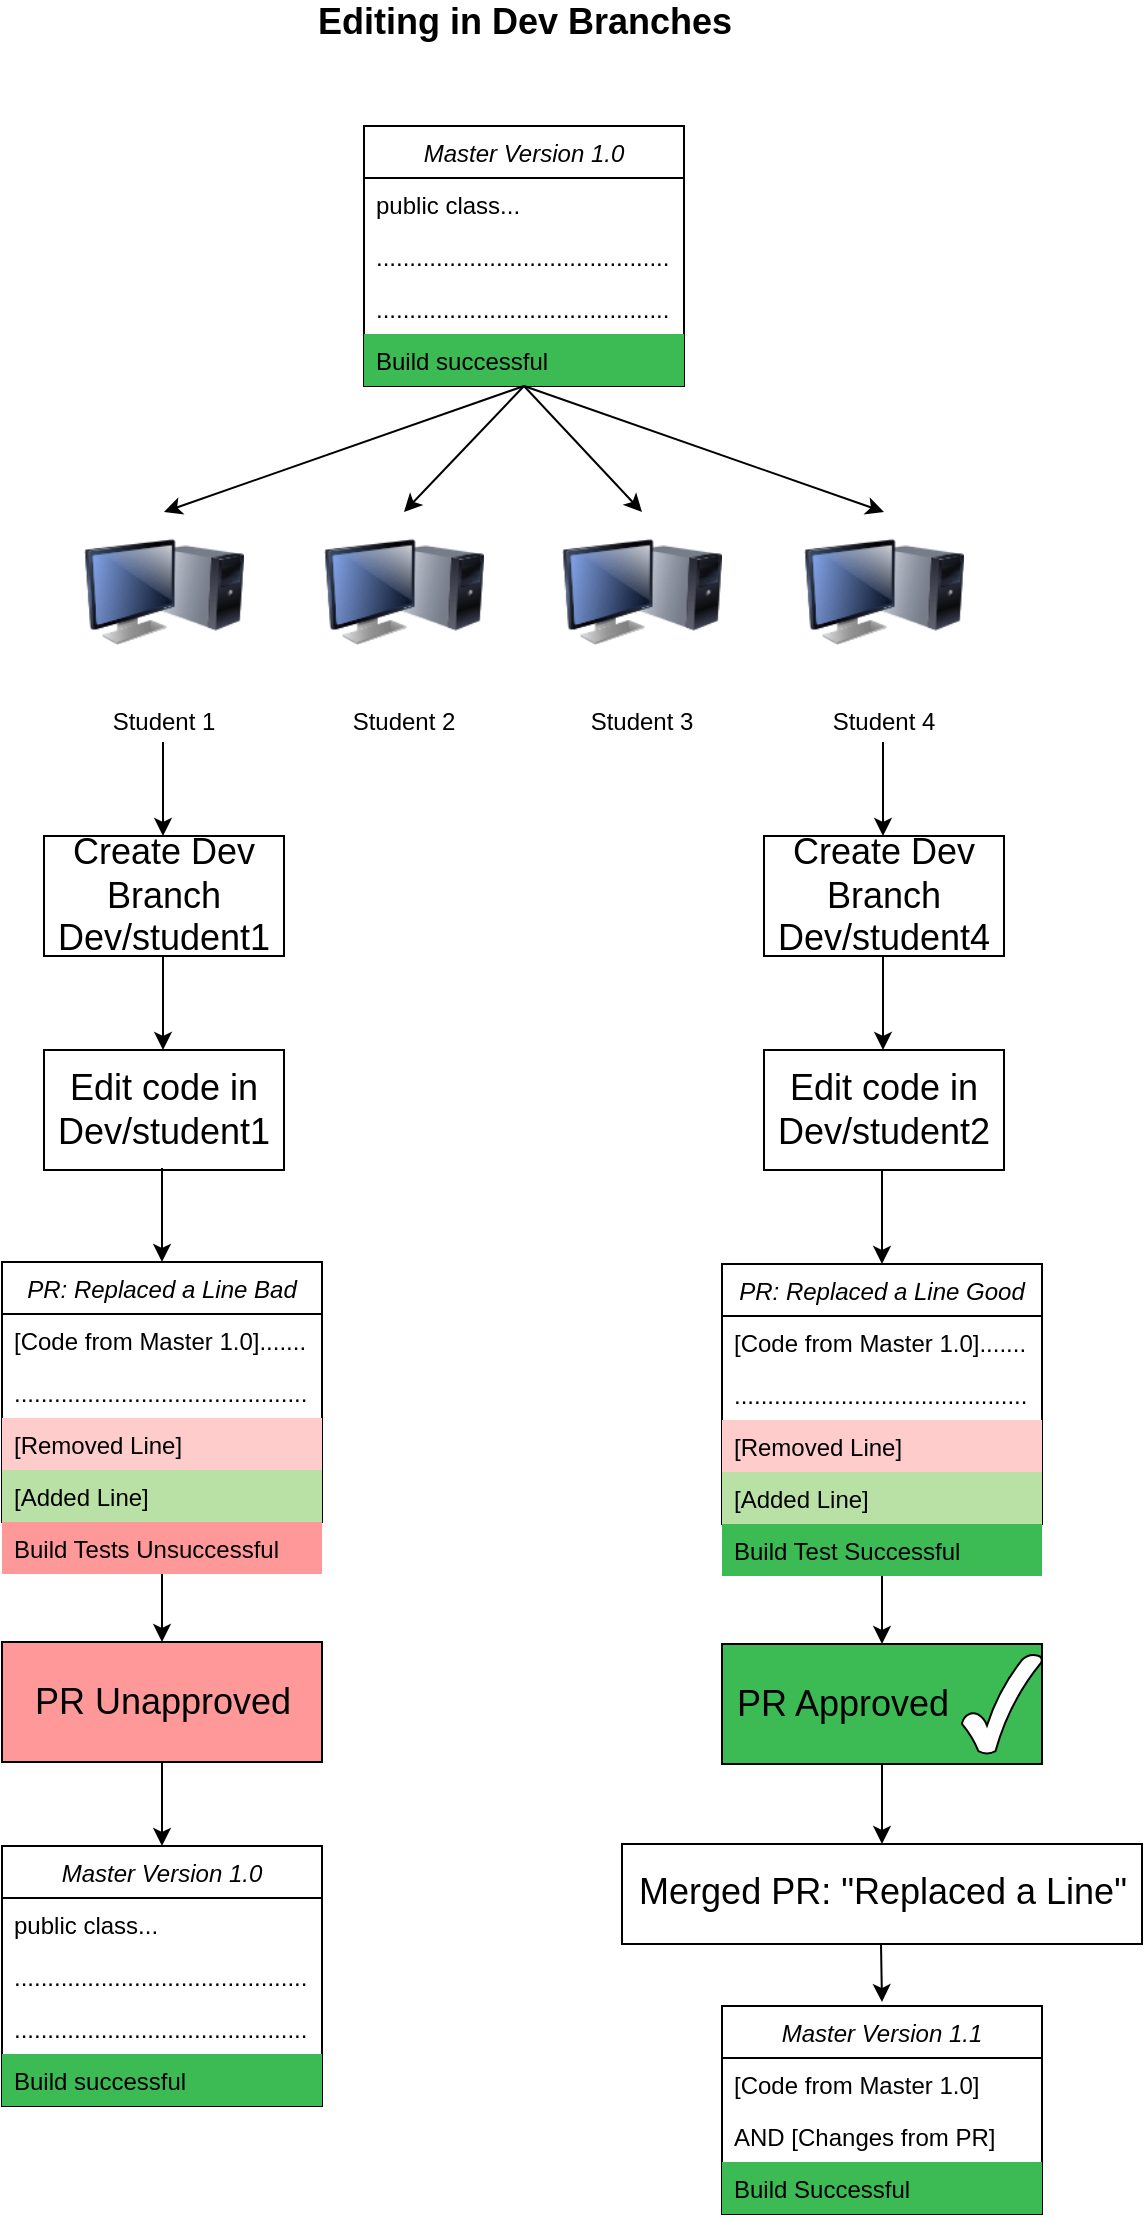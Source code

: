 <mxfile version="15.5.9" type="github" pages="2">
  <diagram id="C5RBs43oDa-KdzZeNtuy" name="Page-1">
    <mxGraphModel dx="1306" dy="673" grid="1" gridSize="10" guides="1" tooltips="1" connect="1" arrows="1" fold="1" page="1" pageScale="1" pageWidth="827" pageHeight="1169" math="0" shadow="0">
      <root>
        <mxCell id="WIyWlLk6GJQsqaUBKTNV-0" />
        <mxCell id="WIyWlLk6GJQsqaUBKTNV-1" parent="WIyWlLk6GJQsqaUBKTNV-0" />
        <mxCell id="5WkMsJCRMPGHcbdzD7bT-44" value="" style="rounded=0;whiteSpace=wrap;html=1;labelBackgroundColor=#3CBA54;fontSize=18;fillColor=#FFFFFF;align=center;" vertex="1" parent="WIyWlLk6GJQsqaUBKTNV-1">
          <mxGeometry x="439" y="951" width="260" height="50" as="geometry" />
        </mxCell>
        <mxCell id="zkfFHV4jXpPFQw0GAbJ--0" value="Master Version 1.0" style="swimlane;fontStyle=2;align=center;verticalAlign=top;childLayout=stackLayout;horizontal=1;startSize=26;horizontalStack=0;resizeParent=1;resizeLast=0;collapsible=1;marginBottom=0;rounded=0;shadow=0;strokeWidth=1;" parent="WIyWlLk6GJQsqaUBKTNV-1" vertex="1">
          <mxGeometry x="310" y="92" width="160" height="130" as="geometry">
            <mxRectangle x="230" y="140" width="160" height="26" as="alternateBounds" />
          </mxGeometry>
        </mxCell>
        <mxCell id="zkfFHV4jXpPFQw0GAbJ--1" value="public class..." style="text;align=left;verticalAlign=top;spacingLeft=4;spacingRight=4;overflow=hidden;rotatable=0;points=[[0,0.5],[1,0.5]];portConstraint=eastwest;" parent="zkfFHV4jXpPFQw0GAbJ--0" vertex="1">
          <mxGeometry y="26" width="160" height="26" as="geometry" />
        </mxCell>
        <mxCell id="zkfFHV4jXpPFQw0GAbJ--2" value="............................................ " style="text;align=left;verticalAlign=top;spacingLeft=4;spacingRight=4;overflow=hidden;rotatable=0;points=[[0,0.5],[1,0.5]];portConstraint=eastwest;rounded=0;shadow=0;html=0;" parent="zkfFHV4jXpPFQw0GAbJ--0" vertex="1">
          <mxGeometry y="52" width="160" height="26" as="geometry" />
        </mxCell>
        <mxCell id="zkfFHV4jXpPFQw0GAbJ--3" value="............................................ " style="text;align=left;verticalAlign=top;spacingLeft=4;spacingRight=4;overflow=hidden;rotatable=0;points=[[0,0.5],[1,0.5]];portConstraint=eastwest;rounded=0;shadow=0;html=0;" parent="zkfFHV4jXpPFQw0GAbJ--0" vertex="1">
          <mxGeometry y="78" width="160" height="26" as="geometry" />
        </mxCell>
        <mxCell id="zkfFHV4jXpPFQw0GAbJ--5" value="Build successful" style="text;align=left;verticalAlign=top;spacingLeft=4;spacingRight=4;overflow=hidden;rotatable=0;points=[[0,0.5],[1,0.5]];portConstraint=eastwest;labelBackgroundColor=#3CBA54;fillColor=#3CBA54;" parent="zkfFHV4jXpPFQw0GAbJ--0" vertex="1">
          <mxGeometry y="104" width="160" height="26" as="geometry" />
        </mxCell>
        <mxCell id="5WkMsJCRMPGHcbdzD7bT-6" value="" style="image;html=1;image=img/lib/clip_art/computers/Monitor_Tower_128x128.png" vertex="1" parent="WIyWlLk6GJQsqaUBKTNV-1">
          <mxGeometry x="170" y="285" width="80" height="80" as="geometry" />
        </mxCell>
        <mxCell id="5WkMsJCRMPGHcbdzD7bT-7" value="" style="image;html=1;image=img/lib/clip_art/computers/Monitor_Tower_128x128.png" vertex="1" parent="WIyWlLk6GJQsqaUBKTNV-1">
          <mxGeometry x="290" y="285" width="80" height="80" as="geometry" />
        </mxCell>
        <mxCell id="5WkMsJCRMPGHcbdzD7bT-8" value="" style="image;html=1;image=img/lib/clip_art/computers/Monitor_Tower_128x128.png" vertex="1" parent="WIyWlLk6GJQsqaUBKTNV-1">
          <mxGeometry x="409" y="285" width="80" height="80" as="geometry" />
        </mxCell>
        <mxCell id="5WkMsJCRMPGHcbdzD7bT-9" value="" style="image;html=1;image=img/lib/clip_art/computers/Monitor_Tower_128x128.png" vertex="1" parent="WIyWlLk6GJQsqaUBKTNV-1">
          <mxGeometry x="530" y="285" width="80" height="80" as="geometry" />
        </mxCell>
        <mxCell id="5WkMsJCRMPGHcbdzD7bT-10" value="Student 1" style="text;html=1;strokeColor=none;fillColor=none;align=center;verticalAlign=middle;whiteSpace=wrap;rounded=0;" vertex="1" parent="WIyWlLk6GJQsqaUBKTNV-1">
          <mxGeometry x="180" y="375" width="60" height="30" as="geometry" />
        </mxCell>
        <mxCell id="5WkMsJCRMPGHcbdzD7bT-11" value="Student 2" style="text;html=1;strokeColor=none;fillColor=none;align=center;verticalAlign=middle;whiteSpace=wrap;rounded=0;" vertex="1" parent="WIyWlLk6GJQsqaUBKTNV-1">
          <mxGeometry x="300" y="375" width="60" height="30" as="geometry" />
        </mxCell>
        <mxCell id="5WkMsJCRMPGHcbdzD7bT-12" value="Student 3" style="text;html=1;strokeColor=none;fillColor=none;align=center;verticalAlign=middle;whiteSpace=wrap;rounded=0;" vertex="1" parent="WIyWlLk6GJQsqaUBKTNV-1">
          <mxGeometry x="419" y="375" width="60" height="30" as="geometry" />
        </mxCell>
        <mxCell id="5WkMsJCRMPGHcbdzD7bT-13" value="Student 4" style="text;html=1;strokeColor=none;fillColor=none;align=center;verticalAlign=middle;whiteSpace=wrap;rounded=0;" vertex="1" parent="WIyWlLk6GJQsqaUBKTNV-1">
          <mxGeometry x="540" y="375" width="60" height="30" as="geometry" />
        </mxCell>
        <mxCell id="5WkMsJCRMPGHcbdzD7bT-14" value="&lt;font style=&quot;font-size: 18px&quot;&gt;&lt;b&gt;Editing in Dev Branches&lt;/b&gt;&lt;/font&gt;" style="text;html=1;align=center;verticalAlign=middle;resizable=0;points=[];autosize=1;strokeColor=none;fillColor=none;" vertex="1" parent="WIyWlLk6GJQsqaUBKTNV-1">
          <mxGeometry x="280" y="30" width="220" height="20" as="geometry" />
        </mxCell>
        <mxCell id="5WkMsJCRMPGHcbdzD7bT-15" value="" style="endArrow=classic;html=1;rounded=0;fontSize=18;entryX=0.5;entryY=0;entryDx=0;entryDy=0;" edge="1" parent="WIyWlLk6GJQsqaUBKTNV-1" target="5WkMsJCRMPGHcbdzD7bT-6">
          <mxGeometry width="50" height="50" relative="1" as="geometry">
            <mxPoint x="390" y="222" as="sourcePoint" />
            <mxPoint x="250" y="272" as="targetPoint" />
          </mxGeometry>
        </mxCell>
        <mxCell id="5WkMsJCRMPGHcbdzD7bT-16" value="" style="endArrow=classic;html=1;rounded=0;fontSize=18;entryX=0.5;entryY=0;entryDx=0;entryDy=0;" edge="1" parent="WIyWlLk6GJQsqaUBKTNV-1" target="5WkMsJCRMPGHcbdzD7bT-7">
          <mxGeometry width="50" height="50" relative="1" as="geometry">
            <mxPoint x="390" y="222" as="sourcePoint" />
            <mxPoint x="220" y="352" as="targetPoint" />
          </mxGeometry>
        </mxCell>
        <mxCell id="5WkMsJCRMPGHcbdzD7bT-17" value="" style="endArrow=classic;html=1;rounded=0;fontSize=18;entryX=0.5;entryY=0;entryDx=0;entryDy=0;" edge="1" parent="WIyWlLk6GJQsqaUBKTNV-1" target="5WkMsJCRMPGHcbdzD7bT-8">
          <mxGeometry width="50" height="50" relative="1" as="geometry">
            <mxPoint x="390" y="222" as="sourcePoint" />
            <mxPoint x="230" y="362" as="targetPoint" />
          </mxGeometry>
        </mxCell>
        <mxCell id="5WkMsJCRMPGHcbdzD7bT-18" value="" style="endArrow=classic;html=1;rounded=0;fontSize=18;entryX=0.5;entryY=0;entryDx=0;entryDy=0;" edge="1" parent="WIyWlLk6GJQsqaUBKTNV-1" target="5WkMsJCRMPGHcbdzD7bT-9">
          <mxGeometry width="50" height="50" relative="1" as="geometry">
            <mxPoint x="390" y="222" as="sourcePoint" />
            <mxPoint x="240" y="372" as="targetPoint" />
          </mxGeometry>
        </mxCell>
        <mxCell id="5WkMsJCRMPGHcbdzD7bT-19" value="PR: Replaced a Line Good" style="swimlane;fontStyle=2;align=center;verticalAlign=top;childLayout=stackLayout;horizontal=1;startSize=26;horizontalStack=0;resizeParent=1;resizeLast=0;collapsible=1;marginBottom=0;rounded=0;shadow=0;strokeWidth=1;" vertex="1" parent="WIyWlLk6GJQsqaUBKTNV-1">
          <mxGeometry x="489" y="661" width="160" height="130" as="geometry">
            <mxRectangle x="230" y="140" width="160" height="26" as="alternateBounds" />
          </mxGeometry>
        </mxCell>
        <mxCell id="5WkMsJCRMPGHcbdzD7bT-20" value="[Code from Master 1.0]......." style="text;align=left;verticalAlign=top;spacingLeft=4;spacingRight=4;overflow=hidden;rotatable=0;points=[[0,0.5],[1,0.5]];portConstraint=eastwest;" vertex="1" parent="5WkMsJCRMPGHcbdzD7bT-19">
          <mxGeometry y="26" width="160" height="26" as="geometry" />
        </mxCell>
        <mxCell id="5WkMsJCRMPGHcbdzD7bT-21" value="............................................ " style="text;align=left;verticalAlign=top;spacingLeft=4;spacingRight=4;overflow=hidden;rotatable=0;points=[[0,0.5],[1,0.5]];portConstraint=eastwest;rounded=0;shadow=0;html=0;" vertex="1" parent="5WkMsJCRMPGHcbdzD7bT-19">
          <mxGeometry y="52" width="160" height="26" as="geometry" />
        </mxCell>
        <mxCell id="5WkMsJCRMPGHcbdzD7bT-22" value="[Removed Line]" style="text;align=left;verticalAlign=top;spacingLeft=4;spacingRight=4;overflow=hidden;rotatable=0;points=[[0,0.5],[1,0.5]];portConstraint=eastwest;rounded=0;shadow=0;html=0;fillColor=#FFCCCC;" vertex="1" parent="5WkMsJCRMPGHcbdzD7bT-19">
          <mxGeometry y="78" width="160" height="26" as="geometry" />
        </mxCell>
        <mxCell id="5WkMsJCRMPGHcbdzD7bT-24" value="[Added Line]" style="text;align=left;verticalAlign=top;spacingLeft=4;spacingRight=4;overflow=hidden;rotatable=0;points=[[0,0.5],[1,0.5]];portConstraint=eastwest;rounded=0;shadow=0;html=0;fillColor=#B9E0A5;" vertex="1" parent="5WkMsJCRMPGHcbdzD7bT-19">
          <mxGeometry y="104" width="160" height="26" as="geometry" />
        </mxCell>
        <mxCell id="5WkMsJCRMPGHcbdzD7bT-25" value="" style="rounded=0;whiteSpace=wrap;html=1;labelBackgroundColor=#3CBA54;fontSize=18;fillColor=#3CBA54;align=center;" vertex="1" parent="WIyWlLk6GJQsqaUBKTNV-1">
          <mxGeometry x="489" y="851" width="160" height="60" as="geometry" />
        </mxCell>
        <mxCell id="5WkMsJCRMPGHcbdzD7bT-26" value="PR Approved" style="text;html=1;align=center;verticalAlign=middle;resizable=0;points=[];autosize=1;strokeColor=none;fillColor=none;fontSize=18;" vertex="1" parent="WIyWlLk6GJQsqaUBKTNV-1">
          <mxGeometry x="489" y="866" width="120" height="30" as="geometry" />
        </mxCell>
        <mxCell id="5WkMsJCRMPGHcbdzD7bT-27" value="" style="verticalLabelPosition=bottom;verticalAlign=top;html=1;shape=mxgraph.basic.tick;labelBackgroundColor=#3CBA54;fontSize=18;fillColor=#FFFFFF;" vertex="1" parent="WIyWlLk6GJQsqaUBKTNV-1">
          <mxGeometry x="609" y="856" width="40" height="50" as="geometry" />
        </mxCell>
        <mxCell id="5WkMsJCRMPGHcbdzD7bT-28" value="" style="endArrow=classic;html=1;rounded=0;fontSize=18;" edge="1" parent="WIyWlLk6GJQsqaUBKTNV-1" source="5WkMsJCRMPGHcbdzD7bT-23">
          <mxGeometry width="50" height="50" relative="1" as="geometry">
            <mxPoint x="389" y="801" as="sourcePoint" />
            <mxPoint x="569" y="851" as="targetPoint" />
          </mxGeometry>
        </mxCell>
        <mxCell id="5WkMsJCRMPGHcbdzD7bT-23" value="Build Test Successful" style="text;align=left;verticalAlign=top;spacingLeft=4;spacingRight=4;overflow=hidden;rotatable=0;points=[[0,0.5],[1,0.5]];portConstraint=eastwest;labelBackgroundColor=#3CBA54;fillColor=#3CBA54;" vertex="1" parent="WIyWlLk6GJQsqaUBKTNV-1">
          <mxGeometry x="489" y="791" width="160" height="26" as="geometry" />
        </mxCell>
        <mxCell id="5WkMsJCRMPGHcbdzD7bT-29" value="" style="endArrow=classic;html=1;rounded=0;fontSize=18;entryX=0.5;entryY=0;entryDx=0;entryDy=0;exitX=0.5;exitY=1;exitDx=0;exitDy=0;" edge="1" parent="WIyWlLk6GJQsqaUBKTNV-1" target="5WkMsJCRMPGHcbdzD7bT-19">
          <mxGeometry width="50" height="50" relative="1" as="geometry">
            <mxPoint x="569" y="614" as="sourcePoint" />
            <mxPoint x="589" y="571" as="targetPoint" />
          </mxGeometry>
        </mxCell>
        <mxCell id="5WkMsJCRMPGHcbdzD7bT-36" value="" style="endArrow=classic;html=1;rounded=0;fontSize=18;exitX=0.5;exitY=1;exitDx=0;exitDy=0;" edge="1" parent="WIyWlLk6GJQsqaUBKTNV-1" source="5WkMsJCRMPGHcbdzD7bT-25">
          <mxGeometry width="50" height="50" relative="1" as="geometry">
            <mxPoint x="579" y="827" as="sourcePoint" />
            <mxPoint x="569" y="951" as="targetPoint" />
          </mxGeometry>
        </mxCell>
        <mxCell id="5WkMsJCRMPGHcbdzD7bT-37" value="Master Version 1.1" style="swimlane;fontStyle=2;align=center;verticalAlign=top;childLayout=stackLayout;horizontal=1;startSize=26;horizontalStack=0;resizeParent=1;resizeLast=0;collapsible=1;marginBottom=0;rounded=0;shadow=0;strokeWidth=1;" vertex="1" parent="WIyWlLk6GJQsqaUBKTNV-1">
          <mxGeometry x="489" y="1032" width="160" height="104" as="geometry">
            <mxRectangle x="230" y="140" width="160" height="26" as="alternateBounds" />
          </mxGeometry>
        </mxCell>
        <mxCell id="5WkMsJCRMPGHcbdzD7bT-38" value="[Code from Master 1.0]" style="text;align=left;verticalAlign=top;spacingLeft=4;spacingRight=4;overflow=hidden;rotatable=0;points=[[0,0.5],[1,0.5]];portConstraint=eastwest;" vertex="1" parent="5WkMsJCRMPGHcbdzD7bT-37">
          <mxGeometry y="26" width="160" height="26" as="geometry" />
        </mxCell>
        <mxCell id="5WkMsJCRMPGHcbdzD7bT-39" value="AND [Changes from PR]" style="text;align=left;verticalAlign=top;spacingLeft=4;spacingRight=4;overflow=hidden;rotatable=0;points=[[0,0.5],[1,0.5]];portConstraint=eastwest;rounded=0;shadow=0;html=0;" vertex="1" parent="5WkMsJCRMPGHcbdzD7bT-37">
          <mxGeometry y="52" width="160" height="26" as="geometry" />
        </mxCell>
        <mxCell id="5WkMsJCRMPGHcbdzD7bT-42" value="Build Successful" style="text;align=left;verticalAlign=top;spacingLeft=4;spacingRight=4;overflow=hidden;rotatable=0;points=[[0,0.5],[1,0.5]];portConstraint=eastwest;labelBackgroundColor=#3CBA54;fillColor=#3CBA54;" vertex="1" parent="5WkMsJCRMPGHcbdzD7bT-37">
          <mxGeometry y="78" width="160" height="26" as="geometry" />
        </mxCell>
        <mxCell id="5WkMsJCRMPGHcbdzD7bT-43" value="Merged PR: &quot;Replaced a Line&quot;" style="text;html=1;align=center;verticalAlign=middle;resizable=0;points=[];autosize=1;strokeColor=none;fillColor=none;fontSize=18;" vertex="1" parent="WIyWlLk6GJQsqaUBKTNV-1">
          <mxGeometry x="439" y="960" width="260" height="30" as="geometry" />
        </mxCell>
        <mxCell id="5WkMsJCRMPGHcbdzD7bT-45" value="" style="endArrow=classic;html=1;rounded=0;fontSize=18;exitX=0.5;exitY=1;exitDx=0;exitDy=0;" edge="1" parent="WIyWlLk6GJQsqaUBKTNV-1">
          <mxGeometry width="50" height="50" relative="1" as="geometry">
            <mxPoint x="568.5" y="1001" as="sourcePoint" />
            <mxPoint x="569" y="1030" as="targetPoint" />
          </mxGeometry>
        </mxCell>
        <mxCell id="5WkMsJCRMPGHcbdzD7bT-71" value="PR: Replaced a Line Bad" style="swimlane;fontStyle=2;align=center;verticalAlign=top;childLayout=stackLayout;horizontal=1;startSize=26;horizontalStack=0;resizeParent=1;resizeLast=0;collapsible=1;marginBottom=0;rounded=0;shadow=0;strokeWidth=1;" vertex="1" parent="WIyWlLk6GJQsqaUBKTNV-1">
          <mxGeometry x="129" y="660" width="160" height="130" as="geometry">
            <mxRectangle x="230" y="140" width="160" height="26" as="alternateBounds" />
          </mxGeometry>
        </mxCell>
        <mxCell id="5WkMsJCRMPGHcbdzD7bT-72" value="[Code from Master 1.0]......." style="text;align=left;verticalAlign=top;spacingLeft=4;spacingRight=4;overflow=hidden;rotatable=0;points=[[0,0.5],[1,0.5]];portConstraint=eastwest;" vertex="1" parent="5WkMsJCRMPGHcbdzD7bT-71">
          <mxGeometry y="26" width="160" height="26" as="geometry" />
        </mxCell>
        <mxCell id="5WkMsJCRMPGHcbdzD7bT-73" value="............................................ " style="text;align=left;verticalAlign=top;spacingLeft=4;spacingRight=4;overflow=hidden;rotatable=0;points=[[0,0.5],[1,0.5]];portConstraint=eastwest;rounded=0;shadow=0;html=0;" vertex="1" parent="5WkMsJCRMPGHcbdzD7bT-71">
          <mxGeometry y="52" width="160" height="26" as="geometry" />
        </mxCell>
        <mxCell id="5WkMsJCRMPGHcbdzD7bT-74" value="[Removed Line]" style="text;align=left;verticalAlign=top;spacingLeft=4;spacingRight=4;overflow=hidden;rotatable=0;points=[[0,0.5],[1,0.5]];portConstraint=eastwest;rounded=0;shadow=0;html=0;fillColor=#FFCCCC;" vertex="1" parent="5WkMsJCRMPGHcbdzD7bT-71">
          <mxGeometry y="78" width="160" height="26" as="geometry" />
        </mxCell>
        <mxCell id="5WkMsJCRMPGHcbdzD7bT-75" value="[Added Line]" style="text;align=left;verticalAlign=top;spacingLeft=4;spacingRight=4;overflow=hidden;rotatable=0;points=[[0,0.5],[1,0.5]];portConstraint=eastwest;rounded=0;shadow=0;html=0;fillColor=#B9E0A5;" vertex="1" parent="5WkMsJCRMPGHcbdzD7bT-71">
          <mxGeometry y="104" width="160" height="26" as="geometry" />
        </mxCell>
        <mxCell id="5WkMsJCRMPGHcbdzD7bT-76" value="" style="rounded=0;whiteSpace=wrap;html=1;labelBackgroundColor=#3CBA54;fontSize=18;fillColor=#FF9999;align=center;" vertex="1" parent="WIyWlLk6GJQsqaUBKTNV-1">
          <mxGeometry x="129" y="850" width="160" height="60" as="geometry" />
        </mxCell>
        <mxCell id="5WkMsJCRMPGHcbdzD7bT-77" value="PR Unapproved" style="text;html=1;align=center;verticalAlign=middle;resizable=0;points=[];autosize=1;strokeColor=none;fillColor=none;fontSize=18;" vertex="1" parent="WIyWlLk6GJQsqaUBKTNV-1">
          <mxGeometry x="139" y="865" width="140" height="30" as="geometry" />
        </mxCell>
        <mxCell id="5WkMsJCRMPGHcbdzD7bT-79" value="" style="endArrow=classic;html=1;rounded=0;fontSize=18;" edge="1" parent="WIyWlLk6GJQsqaUBKTNV-1" source="5WkMsJCRMPGHcbdzD7bT-80">
          <mxGeometry width="50" height="50" relative="1" as="geometry">
            <mxPoint x="29" y="800" as="sourcePoint" />
            <mxPoint x="209" y="850" as="targetPoint" />
          </mxGeometry>
        </mxCell>
        <mxCell id="5WkMsJCRMPGHcbdzD7bT-80" value="Build Tests Unsuccessful" style="text;align=left;verticalAlign=top;spacingLeft=4;spacingRight=4;overflow=hidden;rotatable=0;points=[[0,0.5],[1,0.5]];portConstraint=eastwest;labelBackgroundColor=none;fillColor=#FF9999;" vertex="1" parent="WIyWlLk6GJQsqaUBKTNV-1">
          <mxGeometry x="129" y="790" width="160" height="26" as="geometry" />
        </mxCell>
        <mxCell id="5WkMsJCRMPGHcbdzD7bT-81" value="" style="endArrow=classic;html=1;rounded=0;fontSize=18;entryX=0.5;entryY=0;entryDx=0;entryDy=0;exitX=0.5;exitY=1;exitDx=0;exitDy=0;" edge="1" parent="WIyWlLk6GJQsqaUBKTNV-1" target="5WkMsJCRMPGHcbdzD7bT-71">
          <mxGeometry width="50" height="50" relative="1" as="geometry">
            <mxPoint x="209" y="613" as="sourcePoint" />
            <mxPoint x="229" y="570" as="targetPoint" />
          </mxGeometry>
        </mxCell>
        <mxCell id="npF4ns9_Ucy22MgQyTXl-0" value="Create Dev Branch Dev/student1" style="rounded=0;whiteSpace=wrap;html=1;labelBackgroundColor=none;fontSize=18;fillColor=none;align=center;" vertex="1" parent="WIyWlLk6GJQsqaUBKTNV-1">
          <mxGeometry x="150" y="447" width="120" height="60" as="geometry" />
        </mxCell>
        <mxCell id="npF4ns9_Ucy22MgQyTXl-1" value="" style="endArrow=classic;html=1;rounded=0;fontSize=18;entryX=0.5;entryY=0;entryDx=0;entryDy=0;exitX=0.5;exitY=1;exitDx=0;exitDy=0;" edge="1" parent="WIyWlLk6GJQsqaUBKTNV-1">
          <mxGeometry width="50" height="50" relative="1" as="geometry">
            <mxPoint x="209.5" y="400" as="sourcePoint" />
            <mxPoint x="209.5" y="447" as="targetPoint" />
          </mxGeometry>
        </mxCell>
        <mxCell id="npF4ns9_Ucy22MgQyTXl-2" value="Create Dev Branch Dev/student4" style="rounded=0;whiteSpace=wrap;html=1;labelBackgroundColor=none;fontSize=18;fillColor=none;align=center;" vertex="1" parent="WIyWlLk6GJQsqaUBKTNV-1">
          <mxGeometry x="510" y="447" width="120" height="60" as="geometry" />
        </mxCell>
        <mxCell id="npF4ns9_Ucy22MgQyTXl-3" value="" style="endArrow=classic;html=1;rounded=0;fontSize=18;entryX=0.5;entryY=0;entryDx=0;entryDy=0;exitX=0.5;exitY=1;exitDx=0;exitDy=0;" edge="1" parent="WIyWlLk6GJQsqaUBKTNV-1">
          <mxGeometry width="50" height="50" relative="1" as="geometry">
            <mxPoint x="569.5" y="400" as="sourcePoint" />
            <mxPoint x="569.5" y="447" as="targetPoint" />
          </mxGeometry>
        </mxCell>
        <mxCell id="npF4ns9_Ucy22MgQyTXl-4" value="Edit code in Dev/student1" style="rounded=0;whiteSpace=wrap;html=1;labelBackgroundColor=none;fontSize=18;fillColor=none;align=center;" vertex="1" parent="WIyWlLk6GJQsqaUBKTNV-1">
          <mxGeometry x="150" y="554" width="120" height="60" as="geometry" />
        </mxCell>
        <mxCell id="npF4ns9_Ucy22MgQyTXl-5" value="" style="endArrow=classic;html=1;rounded=0;fontSize=18;entryX=0.5;entryY=0;entryDx=0;entryDy=0;exitX=0.5;exitY=1;exitDx=0;exitDy=0;" edge="1" parent="WIyWlLk6GJQsqaUBKTNV-1">
          <mxGeometry width="50" height="50" relative="1" as="geometry">
            <mxPoint x="209.5" y="507" as="sourcePoint" />
            <mxPoint x="209.5" y="554" as="targetPoint" />
          </mxGeometry>
        </mxCell>
        <mxCell id="npF4ns9_Ucy22MgQyTXl-6" value="Edit code in Dev/student2" style="rounded=0;whiteSpace=wrap;html=1;labelBackgroundColor=none;fontSize=18;fillColor=none;align=center;" vertex="1" parent="WIyWlLk6GJQsqaUBKTNV-1">
          <mxGeometry x="510" y="554" width="120" height="60" as="geometry" />
        </mxCell>
        <mxCell id="npF4ns9_Ucy22MgQyTXl-7" value="" style="endArrow=classic;html=1;rounded=0;fontSize=18;entryX=0.5;entryY=0;entryDx=0;entryDy=0;exitX=0.5;exitY=1;exitDx=0;exitDy=0;" edge="1" parent="WIyWlLk6GJQsqaUBKTNV-1">
          <mxGeometry width="50" height="50" relative="1" as="geometry">
            <mxPoint x="569.5" y="507" as="sourcePoint" />
            <mxPoint x="569.5" y="554" as="targetPoint" />
          </mxGeometry>
        </mxCell>
        <mxCell id="npF4ns9_Ucy22MgQyTXl-8" value="Master Version 1.0" style="swimlane;fontStyle=2;align=center;verticalAlign=top;childLayout=stackLayout;horizontal=1;startSize=26;horizontalStack=0;resizeParent=1;resizeLast=0;collapsible=1;marginBottom=0;rounded=0;shadow=0;strokeWidth=1;" vertex="1" parent="WIyWlLk6GJQsqaUBKTNV-1">
          <mxGeometry x="129" y="952" width="160" height="130" as="geometry">
            <mxRectangle x="230" y="140" width="160" height="26" as="alternateBounds" />
          </mxGeometry>
        </mxCell>
        <mxCell id="npF4ns9_Ucy22MgQyTXl-9" value="public class..." style="text;align=left;verticalAlign=top;spacingLeft=4;spacingRight=4;overflow=hidden;rotatable=0;points=[[0,0.5],[1,0.5]];portConstraint=eastwest;" vertex="1" parent="npF4ns9_Ucy22MgQyTXl-8">
          <mxGeometry y="26" width="160" height="26" as="geometry" />
        </mxCell>
        <mxCell id="npF4ns9_Ucy22MgQyTXl-10" value="............................................ " style="text;align=left;verticalAlign=top;spacingLeft=4;spacingRight=4;overflow=hidden;rotatable=0;points=[[0,0.5],[1,0.5]];portConstraint=eastwest;rounded=0;shadow=0;html=0;" vertex="1" parent="npF4ns9_Ucy22MgQyTXl-8">
          <mxGeometry y="52" width="160" height="26" as="geometry" />
        </mxCell>
        <mxCell id="npF4ns9_Ucy22MgQyTXl-11" value="............................................ " style="text;align=left;verticalAlign=top;spacingLeft=4;spacingRight=4;overflow=hidden;rotatable=0;points=[[0,0.5],[1,0.5]];portConstraint=eastwest;rounded=0;shadow=0;html=0;" vertex="1" parent="npF4ns9_Ucy22MgQyTXl-8">
          <mxGeometry y="78" width="160" height="26" as="geometry" />
        </mxCell>
        <mxCell id="npF4ns9_Ucy22MgQyTXl-12" value="Build successful" style="text;align=left;verticalAlign=top;spacingLeft=4;spacingRight=4;overflow=hidden;rotatable=0;points=[[0,0.5],[1,0.5]];portConstraint=eastwest;labelBackgroundColor=#3CBA54;fillColor=#3CBA54;" vertex="1" parent="npF4ns9_Ucy22MgQyTXl-8">
          <mxGeometry y="104" width="160" height="26" as="geometry" />
        </mxCell>
        <mxCell id="npF4ns9_Ucy22MgQyTXl-13" value="" style="endArrow=classic;html=1;rounded=0;fontSize=18;exitX=0.5;exitY=1;exitDx=0;exitDy=0;entryX=0.5;entryY=0;entryDx=0;entryDy=0;" edge="1" parent="WIyWlLk6GJQsqaUBKTNV-1" source="5WkMsJCRMPGHcbdzD7bT-76" target="npF4ns9_Ucy22MgQyTXl-8">
          <mxGeometry width="50" height="50" relative="1" as="geometry">
            <mxPoint x="210" y="950" as="sourcePoint" />
            <mxPoint x="160" y="930" as="targetPoint" />
          </mxGeometry>
        </mxCell>
      </root>
    </mxGraphModel>
  </diagram>
  <diagram id="e5fJEDPSFhtDcZHKtkxf" name="Page-2">
    <mxGraphModel dx="1306" dy="673" grid="1" gridSize="10" guides="1" tooltips="1" connect="1" arrows="1" fold="1" page="1" pageScale="1" pageWidth="850" pageHeight="1100" math="0" shadow="0">
      <root>
        <mxCell id="dnAIoOhAHR9pEkNJsRUR-0" />
        <mxCell id="dnAIoOhAHR9pEkNJsRUR-1" parent="dnAIoOhAHR9pEkNJsRUR-0" />
        <mxCell id="wS-a-QCFcmP98EjFMecc-1" value="Master Version 1.0" style="swimlane;fontStyle=2;align=center;verticalAlign=top;childLayout=stackLayout;horizontal=1;startSize=26;horizontalStack=0;resizeParent=1;resizeLast=0;collapsible=1;marginBottom=0;rounded=0;shadow=0;strokeWidth=1;" vertex="1" parent="dnAIoOhAHR9pEkNJsRUR-1">
          <mxGeometry x="310" y="92" width="160" height="130" as="geometry">
            <mxRectangle x="230" y="140" width="160" height="26" as="alternateBounds" />
          </mxGeometry>
        </mxCell>
        <mxCell id="wS-a-QCFcmP98EjFMecc-2" value="public class..." style="text;align=left;verticalAlign=top;spacingLeft=4;spacingRight=4;overflow=hidden;rotatable=0;points=[[0,0.5],[1,0.5]];portConstraint=eastwest;" vertex="1" parent="wS-a-QCFcmP98EjFMecc-1">
          <mxGeometry y="26" width="160" height="26" as="geometry" />
        </mxCell>
        <mxCell id="wS-a-QCFcmP98EjFMecc-3" value="............................................ " style="text;align=left;verticalAlign=top;spacingLeft=4;spacingRight=4;overflow=hidden;rotatable=0;points=[[0,0.5],[1,0.5]];portConstraint=eastwest;rounded=0;shadow=0;html=0;" vertex="1" parent="wS-a-QCFcmP98EjFMecc-1">
          <mxGeometry y="52" width="160" height="26" as="geometry" />
        </mxCell>
        <mxCell id="wS-a-QCFcmP98EjFMecc-4" value="............................................ " style="text;align=left;verticalAlign=top;spacingLeft=4;spacingRight=4;overflow=hidden;rotatable=0;points=[[0,0.5],[1,0.5]];portConstraint=eastwest;rounded=0;shadow=0;html=0;" vertex="1" parent="wS-a-QCFcmP98EjFMecc-1">
          <mxGeometry y="78" width="160" height="26" as="geometry" />
        </mxCell>
        <mxCell id="wS-a-QCFcmP98EjFMecc-5" value="Build successful" style="text;align=left;verticalAlign=top;spacingLeft=4;spacingRight=4;overflow=hidden;rotatable=0;points=[[0,0.5],[1,0.5]];portConstraint=eastwest;labelBackgroundColor=#3CBA54;fillColor=#3CBA54;" vertex="1" parent="wS-a-QCFcmP98EjFMecc-1">
          <mxGeometry y="104" width="160" height="26" as="geometry" />
        </mxCell>
        <mxCell id="wS-a-QCFcmP98EjFMecc-6" value="" style="image;html=1;image=img/lib/clip_art/computers/Monitor_Tower_128x128.png" vertex="1" parent="dnAIoOhAHR9pEkNJsRUR-1">
          <mxGeometry x="350" y="285" width="80" height="80" as="geometry" />
        </mxCell>
        <mxCell id="wS-a-QCFcmP98EjFMecc-10" value="Student 1" style="text;html=1;strokeColor=none;fillColor=none;align=center;verticalAlign=middle;whiteSpace=wrap;rounded=0;" vertex="1" parent="dnAIoOhAHR9pEkNJsRUR-1">
          <mxGeometry x="360" y="375" width="60" height="30" as="geometry" />
        </mxCell>
        <mxCell id="wS-a-QCFcmP98EjFMecc-14" value="&lt;font style=&quot;font-size: 18px&quot;&gt;&lt;b&gt;Bad Editing in Master Branch Example&lt;/b&gt;&lt;/font&gt;" style="text;html=1;align=center;verticalAlign=middle;resizable=0;points=[];autosize=1;strokeColor=none;fillColor=none;" vertex="1" parent="dnAIoOhAHR9pEkNJsRUR-1">
          <mxGeometry x="215" y="30" width="350" height="20" as="geometry" />
        </mxCell>
        <mxCell id="wS-a-QCFcmP98EjFMecc-15" value="" style="endArrow=classic;html=1;rounded=0;fontSize=18;entryX=0.5;entryY=0;entryDx=0;entryDy=0;" edge="1" parent="dnAIoOhAHR9pEkNJsRUR-1" target="wS-a-QCFcmP98EjFMecc-6">
          <mxGeometry width="50" height="50" relative="1" as="geometry">
            <mxPoint x="390" y="222" as="sourcePoint" />
            <mxPoint x="250" y="272" as="targetPoint" />
          </mxGeometry>
        </mxCell>
        <mxCell id="wS-a-QCFcmP98EjFMecc-37" value="Saved Changes: Student 1" style="swimlane;fontStyle=2;align=center;verticalAlign=top;childLayout=stackLayout;horizontal=1;startSize=26;horizontalStack=0;resizeParent=1;resizeLast=0;collapsible=1;marginBottom=0;rounded=0;shadow=0;strokeWidth=1;" vertex="1" parent="dnAIoOhAHR9pEkNJsRUR-1">
          <mxGeometry x="310" y="452" width="160" height="130" as="geometry">
            <mxRectangle x="230" y="140" width="160" height="26" as="alternateBounds" />
          </mxGeometry>
        </mxCell>
        <mxCell id="wS-a-QCFcmP98EjFMecc-38" value="[Code from Master 1.0]......." style="text;align=left;verticalAlign=top;spacingLeft=4;spacingRight=4;overflow=hidden;rotatable=0;points=[[0,0.5],[1,0.5]];portConstraint=eastwest;" vertex="1" parent="wS-a-QCFcmP98EjFMecc-37">
          <mxGeometry y="26" width="160" height="26" as="geometry" />
        </mxCell>
        <mxCell id="wS-a-QCFcmP98EjFMecc-39" value="............................................ " style="text;align=left;verticalAlign=top;spacingLeft=4;spacingRight=4;overflow=hidden;rotatable=0;points=[[0,0.5],[1,0.5]];portConstraint=eastwest;rounded=0;shadow=0;html=0;" vertex="1" parent="wS-a-QCFcmP98EjFMecc-37">
          <mxGeometry y="52" width="160" height="26" as="geometry" />
        </mxCell>
        <mxCell id="hSDOTPhbTx8pnkjPRDDM-6" value="[Student 1 Changes]..........." style="text;align=left;verticalAlign=top;spacingLeft=4;spacingRight=4;overflow=hidden;rotatable=0;points=[[0,0.5],[1,0.5]];portConstraint=eastwest;rounded=0;shadow=0;html=0;" vertex="1" parent="wS-a-QCFcmP98EjFMecc-37">
          <mxGeometry y="78" width="160" height="26" as="geometry" />
        </mxCell>
        <mxCell id="wS-a-QCFcmP98EjFMecc-45" value="Build Tests Unsuccessful" style="text;align=left;verticalAlign=top;spacingLeft=4;spacingRight=4;overflow=hidden;rotatable=0;points=[[0,0.5],[1,0.5]];portConstraint=eastwest;labelBackgroundColor=none;fillColor=#FF9999;" vertex="1" parent="wS-a-QCFcmP98EjFMecc-37">
          <mxGeometry y="104" width="160" height="26" as="geometry" />
        </mxCell>
        <mxCell id="wS-a-QCFcmP98EjFMecc-44" value="" style="endArrow=classic;html=1;rounded=0;fontSize=18;" edge="1" parent="dnAIoOhAHR9pEkNJsRUR-1" source="wS-a-QCFcmP98EjFMecc-45">
          <mxGeometry width="50" height="50" relative="1" as="geometry">
            <mxPoint x="210" y="592" as="sourcePoint" />
            <mxPoint x="390" y="642" as="targetPoint" />
          </mxGeometry>
        </mxCell>
        <mxCell id="wS-a-QCFcmP98EjFMecc-46" value="" style="endArrow=classic;html=1;rounded=0;fontSize=18;entryX=0.5;entryY=0;entryDx=0;entryDy=0;exitX=0.5;exitY=1;exitDx=0;exitDy=0;" edge="1" parent="dnAIoOhAHR9pEkNJsRUR-1" target="wS-a-QCFcmP98EjFMecc-37">
          <mxGeometry width="50" height="50" relative="1" as="geometry">
            <mxPoint x="390" y="405" as="sourcePoint" />
            <mxPoint x="410" y="362" as="targetPoint" />
          </mxGeometry>
        </mxCell>
        <mxCell id="hSDOTPhbTx8pnkjPRDDM-0" value="Master Version 1.0" style="swimlane;fontStyle=2;align=center;verticalAlign=top;childLayout=stackLayout;horizontal=1;startSize=26;horizontalStack=0;resizeParent=1;resizeLast=0;collapsible=1;marginBottom=0;rounded=0;shadow=0;strokeWidth=1;" vertex="1" parent="dnAIoOhAHR9pEkNJsRUR-1">
          <mxGeometry x="310" y="642" width="160" height="130" as="geometry">
            <mxRectangle x="230" y="140" width="160" height="26" as="alternateBounds" />
          </mxGeometry>
        </mxCell>
        <mxCell id="hSDOTPhbTx8pnkjPRDDM-1" value="[Code from Master 1.0 after" style="text;align=left;verticalAlign=top;spacingLeft=4;spacingRight=4;overflow=hidden;rotatable=0;points=[[0,0.5],[1,0.5]];portConstraint=eastwest;" vertex="1" parent="hSDOTPhbTx8pnkjPRDDM-0">
          <mxGeometry y="26" width="160" height="26" as="geometry" />
        </mxCell>
        <mxCell id="hSDOTPhbTx8pnkjPRDDM-2" value="Student 1 Changes]............" style="text;align=left;verticalAlign=top;spacingLeft=4;spacingRight=4;overflow=hidden;rotatable=0;points=[[0,0.5],[1,0.5]];portConstraint=eastwest;rounded=0;shadow=0;html=0;" vertex="1" parent="hSDOTPhbTx8pnkjPRDDM-0">
          <mxGeometry y="52" width="160" height="26" as="geometry" />
        </mxCell>
        <mxCell id="hSDOTPhbTx8pnkjPRDDM-3" value="............................................ " style="text;align=left;verticalAlign=top;spacingLeft=4;spacingRight=4;overflow=hidden;rotatable=0;points=[[0,0.5],[1,0.5]];portConstraint=eastwest;rounded=0;shadow=0;html=0;" vertex="1" parent="hSDOTPhbTx8pnkjPRDDM-0">
          <mxGeometry y="78" width="160" height="26" as="geometry" />
        </mxCell>
        <mxCell id="hSDOTPhbTx8pnkjPRDDM-4" value="Build Tests Unsuccessful" style="text;align=left;verticalAlign=top;spacingLeft=4;spacingRight=4;overflow=hidden;rotatable=0;points=[[0,0.5],[1,0.5]];portConstraint=eastwest;labelBackgroundColor=none;fillColor=#FF9999;" vertex="1" parent="hSDOTPhbTx8pnkjPRDDM-0">
          <mxGeometry y="104" width="160" height="26" as="geometry" />
        </mxCell>
        <mxCell id="hSDOTPhbTx8pnkjPRDDM-5" value="[Student 1 Changes]..........." style="text;align=left;verticalAlign=top;spacingLeft=4;spacingRight=4;overflow=hidden;rotatable=0;points=[[0,0.5],[1,0.5]];portConstraint=eastwest;rounded=0;shadow=0;html=0;" vertex="1" parent="dnAIoOhAHR9pEkNJsRUR-1">
          <mxGeometry x="310" y="530" width="160" height="26" as="geometry" />
        </mxCell>
        <mxCell id="D9EWkWgeCaXg2tFoBQce-0" value="" style="image;html=1;image=img/lib/clip_art/computers/Monitor_Tower_128x128.png" vertex="1" parent="dnAIoOhAHR9pEkNJsRUR-1">
          <mxGeometry x="170" y="835" width="80" height="80" as="geometry" />
        </mxCell>
        <mxCell id="D9EWkWgeCaXg2tFoBQce-1" value="" style="image;html=1;image=img/lib/clip_art/computers/Monitor_Tower_128x128.png" vertex="1" parent="dnAIoOhAHR9pEkNJsRUR-1">
          <mxGeometry x="290" y="835" width="80" height="80" as="geometry" />
        </mxCell>
        <mxCell id="D9EWkWgeCaXg2tFoBQce-2" value="" style="image;html=1;image=img/lib/clip_art/computers/Monitor_Tower_128x128.png" vertex="1" parent="dnAIoOhAHR9pEkNJsRUR-1">
          <mxGeometry x="409" y="835" width="80" height="80" as="geometry" />
        </mxCell>
        <mxCell id="D9EWkWgeCaXg2tFoBQce-3" value="" style="image;html=1;image=img/lib/clip_art/computers/Monitor_Tower_128x128.png" vertex="1" parent="dnAIoOhAHR9pEkNJsRUR-1">
          <mxGeometry x="530" y="835" width="80" height="80" as="geometry" />
        </mxCell>
        <mxCell id="D9EWkWgeCaXg2tFoBQce-4" value="Student 1" style="text;html=1;strokeColor=none;fillColor=none;align=center;verticalAlign=middle;whiteSpace=wrap;rounded=0;" vertex="1" parent="dnAIoOhAHR9pEkNJsRUR-1">
          <mxGeometry x="180" y="925" width="60" height="30" as="geometry" />
        </mxCell>
        <mxCell id="D9EWkWgeCaXg2tFoBQce-5" value="Student 2" style="text;html=1;strokeColor=none;fillColor=none;align=center;verticalAlign=middle;whiteSpace=wrap;rounded=0;" vertex="1" parent="dnAIoOhAHR9pEkNJsRUR-1">
          <mxGeometry x="300" y="925" width="60" height="30" as="geometry" />
        </mxCell>
        <mxCell id="D9EWkWgeCaXg2tFoBQce-6" value="Student 3" style="text;html=1;strokeColor=none;fillColor=none;align=center;verticalAlign=middle;whiteSpace=wrap;rounded=0;" vertex="1" parent="dnAIoOhAHR9pEkNJsRUR-1">
          <mxGeometry x="419" y="925" width="60" height="30" as="geometry" />
        </mxCell>
        <mxCell id="D9EWkWgeCaXg2tFoBQce-7" value="Student 4" style="text;html=1;strokeColor=none;fillColor=none;align=center;verticalAlign=middle;whiteSpace=wrap;rounded=0;" vertex="1" parent="dnAIoOhAHR9pEkNJsRUR-1">
          <mxGeometry x="540" y="925" width="60" height="30" as="geometry" />
        </mxCell>
        <mxCell id="D9EWkWgeCaXg2tFoBQce-8" value="" style="endArrow=classic;html=1;rounded=0;fontSize=18;entryX=0.5;entryY=0;entryDx=0;entryDy=0;" edge="1" parent="dnAIoOhAHR9pEkNJsRUR-1" target="D9EWkWgeCaXg2tFoBQce-0">
          <mxGeometry width="50" height="50" relative="1" as="geometry">
            <mxPoint x="390" y="772" as="sourcePoint" />
            <mxPoint x="250" y="822" as="targetPoint" />
          </mxGeometry>
        </mxCell>
        <mxCell id="D9EWkWgeCaXg2tFoBQce-9" value="" style="endArrow=classic;html=1;rounded=0;fontSize=18;entryX=0.5;entryY=0;entryDx=0;entryDy=0;" edge="1" parent="dnAIoOhAHR9pEkNJsRUR-1" target="D9EWkWgeCaXg2tFoBQce-1">
          <mxGeometry width="50" height="50" relative="1" as="geometry">
            <mxPoint x="390" y="772" as="sourcePoint" />
            <mxPoint x="220" y="902" as="targetPoint" />
          </mxGeometry>
        </mxCell>
        <mxCell id="D9EWkWgeCaXg2tFoBQce-10" value="" style="endArrow=classic;html=1;rounded=0;fontSize=18;entryX=0.5;entryY=0;entryDx=0;entryDy=0;" edge="1" parent="dnAIoOhAHR9pEkNJsRUR-1" target="D9EWkWgeCaXg2tFoBQce-2">
          <mxGeometry width="50" height="50" relative="1" as="geometry">
            <mxPoint x="390" y="772" as="sourcePoint" />
            <mxPoint x="230" y="912" as="targetPoint" />
          </mxGeometry>
        </mxCell>
        <mxCell id="D9EWkWgeCaXg2tFoBQce-11" value="" style="endArrow=classic;html=1;rounded=0;fontSize=18;entryX=0.5;entryY=0;entryDx=0;entryDy=0;" edge="1" parent="dnAIoOhAHR9pEkNJsRUR-1" target="D9EWkWgeCaXg2tFoBQce-3">
          <mxGeometry width="50" height="50" relative="1" as="geometry">
            <mxPoint x="390" y="772" as="sourcePoint" />
            <mxPoint x="240" y="922" as="targetPoint" />
          </mxGeometry>
        </mxCell>
      </root>
    </mxGraphModel>
  </diagram>
</mxfile>
